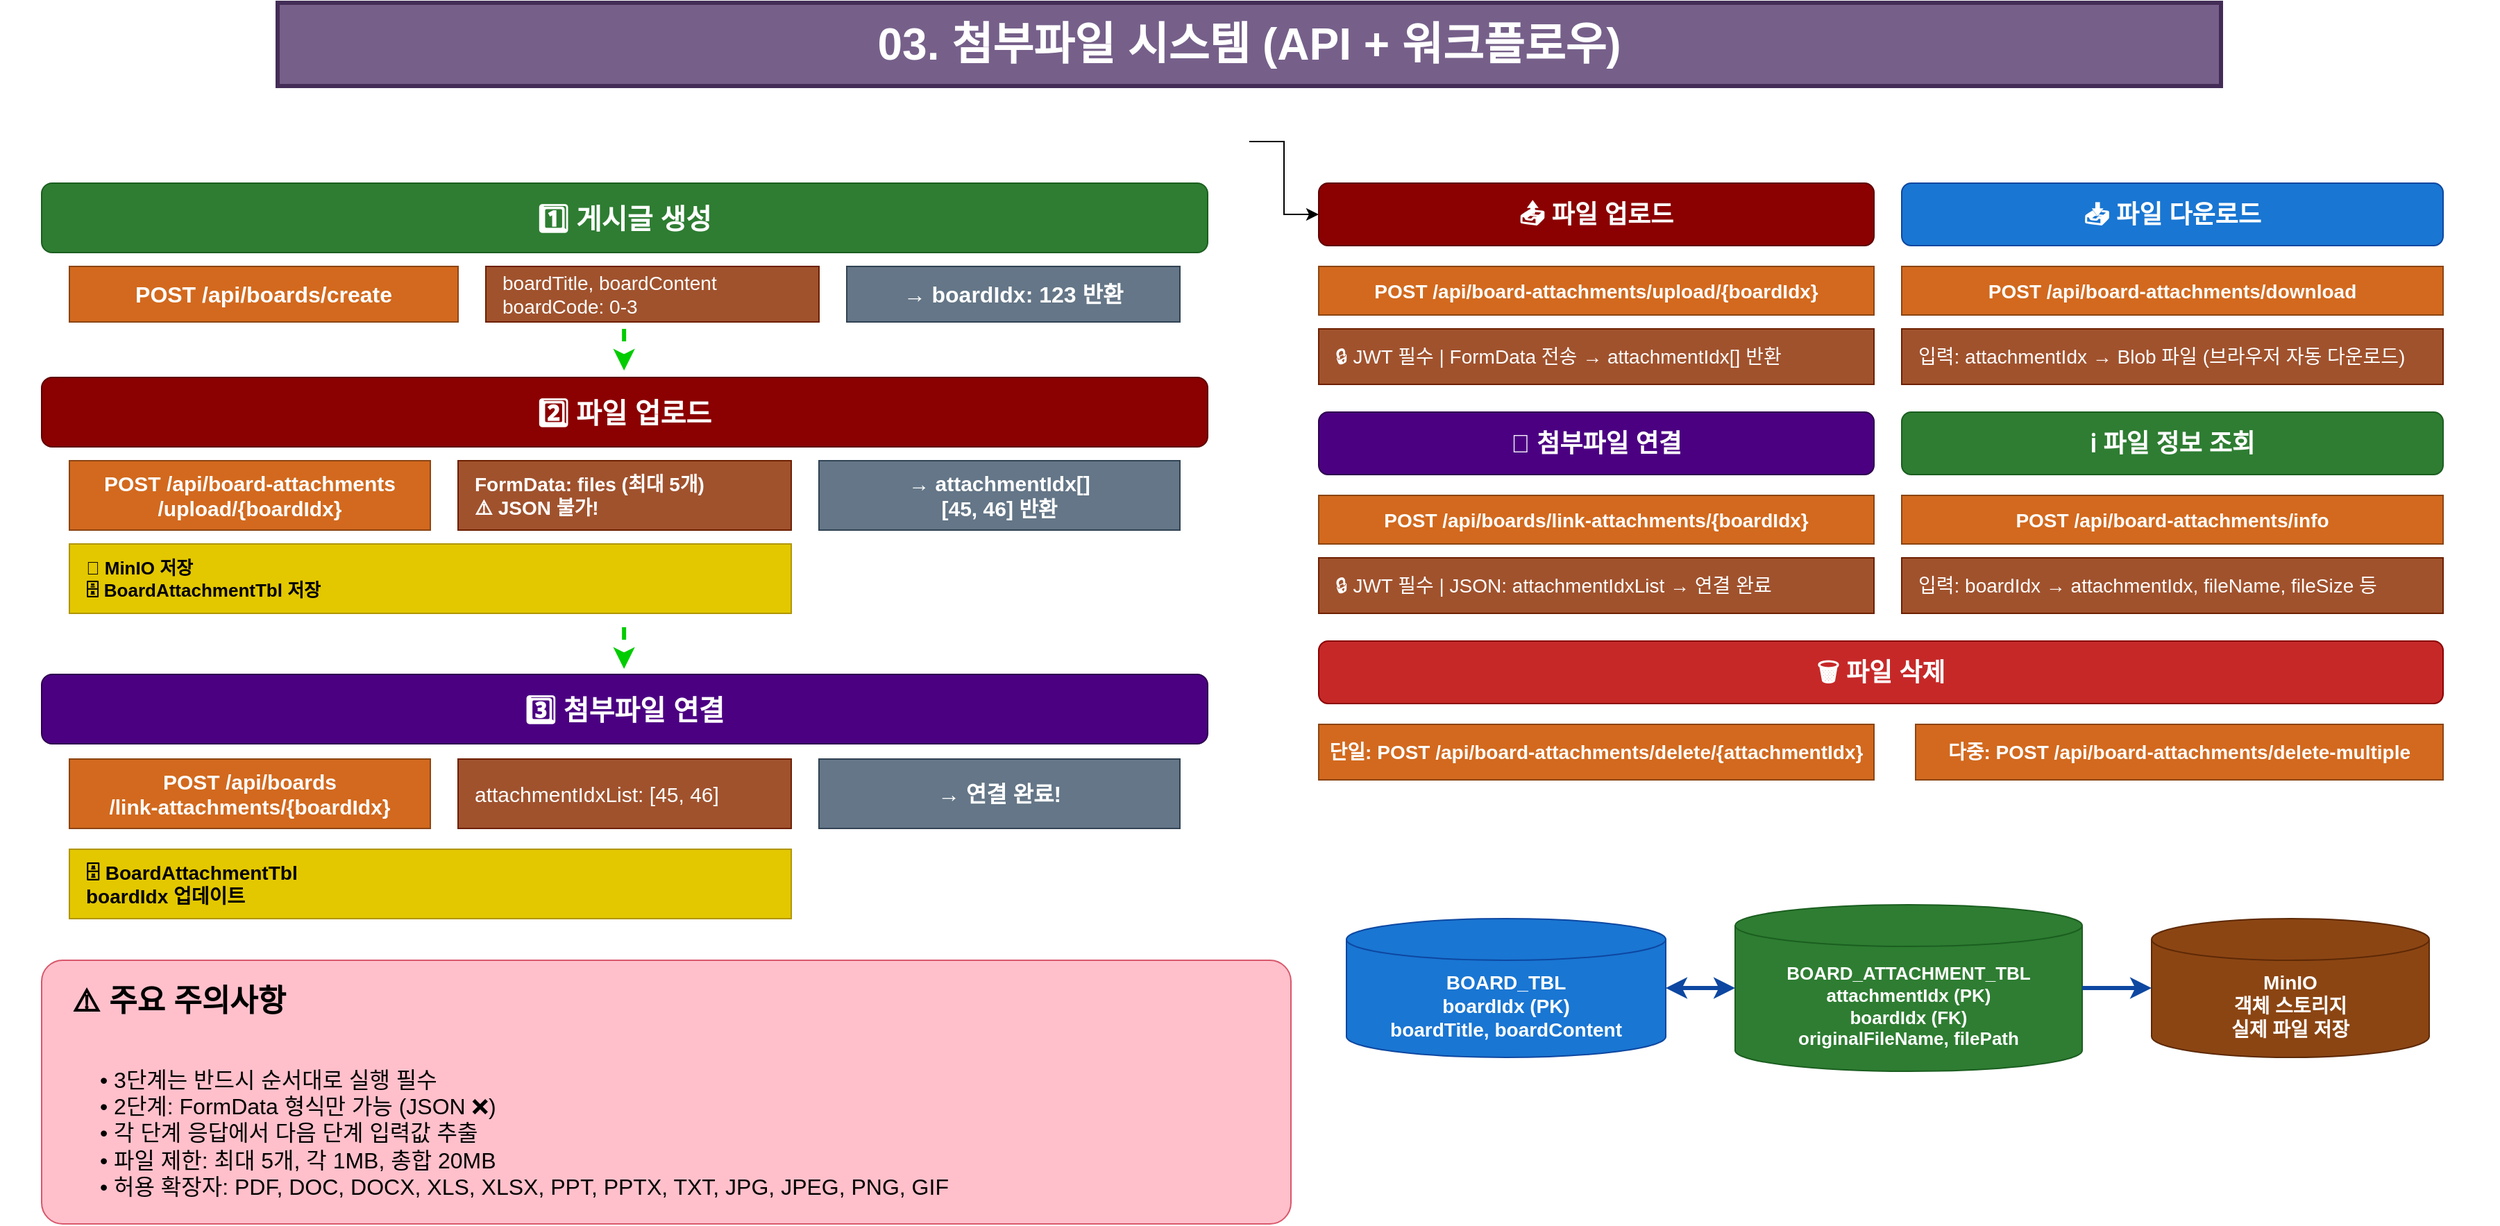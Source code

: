 <mxfile scale="1" border="15" version="28.2.8">
  <diagram name="Attachment Complete" id="attachment-complete">
    <mxGraphModel dx="983" dy="536" grid="1" gridSize="10" guides="1" tooltips="1" connect="1" arrows="1" fold="1" page="1" pageScale="1" pageWidth="1920" pageHeight="1080" background="light-dark(#FFFFFF,#FFFFFF)" math="0" shadow="0">
      <root>
        <mxCell id="0" />
        <mxCell id="1" parent="0" />
        <mxCell id="title" value="03. 첨부파일 시스템 (API + 워크플로우)" style="text;html=1;strokeColor=#432D57;fillColor=#76608a;align=center;verticalAlign=middle;whiteSpace=wrap;rounded=0;fontSize=32;fontStyle=1;fontColor=#ffffff;strokeWidth=3;" parent="1" vertex="1">
          <mxGeometry x="260" y="50" width="1400" height="60" as="geometry" />
        </mxCell>
        <mxCell id="m0r0hmJ436ld6sedApBM-1" value="" style="edgeStyle=orthogonalEdgeStyle;rounded=0;orthogonalLoop=1;jettySize=auto;html=1;" parent="1" source="workflow-section" target="api-upload-title" edge="1">
          <mxGeometry relative="1" as="geometry" />
        </mxCell>
        <mxCell id="workflow-section" value="🔄 3단계 워크플로우" style="rounded=0;whiteSpace=wrap;html=1;fillColor=none;strokeColor=none;fontSize=24;fontStyle=1;fontColor=#ffffff;align=left;verticalAlign=top;spacingLeft=20;spacingTop=10;points=[[0,0,0,0,0],[0,0.25,0,0,0],[0,0.5,0,0,0],[0,0.75,0,0,0],[0,1,0,0,0],[0.25,0,0,0,0],[0.25,1,0,0,0],[0.5,0,0,0,0],[0.5,1,0,0,0],[0.75,0,0,0,0],[0.75,1,0,0,0],[1,0,0,0,0],[1,0.25,0,0,0],[1,0.5,0,0,0],[1,0.75,0,0,0],[1,1,0,0,0]];" parent="1" vertex="1">
          <mxGeometry x="60" y="120" width="900" height="60" as="geometry" />
        </mxCell>
        <mxCell id="step1-box" value="1️⃣ 게시글 생성" style="rounded=1;whiteSpace=wrap;html=1;fillColor=#2e7d32;strokeColor=#1b5e20;fontSize=20;fontStyle=1;fontColor=#ffffff;" parent="1" vertex="1">
          <mxGeometry x="90" y="180" width="840" height="50" as="geometry" />
        </mxCell>
        <mxCell id="step1-api" value="POST /api/boards/create" style="rounded=0;whiteSpace=wrap;html=1;fillColor=#d2691e;strokeColor=#8B4513;fontSize=16;fontColor=light-dark(#FFFFFF,#FFFFFF);fontStyle=1;" parent="1" vertex="1">
          <mxGeometry x="110" y="240" width="280" height="40" as="geometry" />
        </mxCell>
        <mxCell id="step1-data" value="boardTitle, boardContent&#xa;boardCode: 0-3" style="rounded=0;whiteSpace=wrap;html=1;fillColor=#a0522d;strokeColor=#6D1F00;fontSize=14;align=left;spacingLeft=10;fontColor=#ffffff;" parent="1" vertex="1">
          <mxGeometry x="410" y="240" width="240" height="40" as="geometry" />
        </mxCell>
        <mxCell id="step1-result" value="→ boardIdx: 123 반환" style="rounded=0;whiteSpace=wrap;html=1;fillColor=#647687;strokeColor=#314354;fontSize=16;fontColor=#ffffff;fontStyle=1;" parent="1" vertex="1">
          <mxGeometry x="670" y="240" width="240" height="40" as="geometry" />
        </mxCell>
        <mxCell id="arrow1" value="" style="endArrow=classic;html=1;rounded=0;strokeWidth=3;strokeColor=#00cc00;dashed=1;fontColor=light-dark(#FFFFFF,#FFFFFF);" parent="1" edge="1">
          <mxGeometry width="50" height="50" relative="1" as="geometry">
            <mxPoint x="509.57" y="285" as="sourcePoint" />
            <mxPoint x="509.57" y="315" as="targetPoint" />
          </mxGeometry>
        </mxCell>
        <mxCell id="step2-box" value="2️⃣ 파일 업로드" style="rounded=1;whiteSpace=wrap;html=1;fillColor=#8b0000;strokeColor=#5d0000;fontSize=20;fontStyle=1;fontColor=#ffffff;" parent="1" vertex="1">
          <mxGeometry x="90" y="320" width="840" height="50" as="geometry" />
        </mxCell>
        <mxCell id="step2-api" value="POST /api/board-attachments&#xa;/upload/{boardIdx}" style="rounded=0;whiteSpace=wrap;html=1;fillColor=#d2691e;strokeColor=#8B4513;fontSize=15;fontColor=light-dark(#FFFFFF,#FFFFFF);fontStyle=1;" parent="1" vertex="1">
          <mxGeometry x="110" y="380" width="260" height="50" as="geometry" />
        </mxCell>
        <mxCell id="step2-data" value="FormData: files (최대 5개)&#xa;⚠️ JSON 불가!" style="rounded=0;whiteSpace=wrap;html=1;fillColor=#a0522d;strokeColor=#6D1F00;fontSize=14;align=left;spacingLeft=10;fontColor=#ffffff;fontStyle=1;" parent="1" vertex="1">
          <mxGeometry x="390" y="380" width="240" height="50" as="geometry" />
        </mxCell>
        <mxCell id="step2-storage" value="📁 MinIO 저장&#xa;🗄️ BoardAttachmentTbl 저장" style="rounded=0;whiteSpace=wrap;html=1;fillColor=#e3c800;strokeColor=#B09500;fontSize=13;align=left;spacingLeft=10;fontColor=#000000;fontStyle=1;" parent="1" vertex="1">
          <mxGeometry x="110" y="440" width="520" height="50" as="geometry" />
        </mxCell>
        <mxCell id="step2-result" value="→ attachmentIdx[]&#xa;  [45, 46] 반환" style="rounded=0;whiteSpace=wrap;html=1;fillColor=#647687;strokeColor=#314354;fontSize=15;fontColor=#ffffff;fontStyle=1;" parent="1" vertex="1">
          <mxGeometry x="650" y="380" width="260" height="50" as="geometry" />
        </mxCell>
        <mxCell id="arrow2" value="" style="endArrow=classic;html=1;rounded=0;strokeWidth=3;strokeColor=#00cc00;dashed=1;fontColor=light-dark(#FFFFFF,#FFFFFF);" parent="1" edge="1">
          <mxGeometry width="50" height="50" relative="1" as="geometry">
            <mxPoint x="509.57" y="500" as="sourcePoint" />
            <mxPoint x="509.57" y="530" as="targetPoint" />
          </mxGeometry>
        </mxCell>
        <mxCell id="step3-box" value="3️⃣ 첨부파일 연결" style="rounded=1;whiteSpace=wrap;html=1;fillColor=#4b0082;strokeColor=#2d004e;fontSize=20;fontStyle=1;fontColor=#ffffff;" parent="1" vertex="1">
          <mxGeometry x="90" y="534" width="840" height="50" as="geometry" />
        </mxCell>
        <mxCell id="step3-api" value="POST /api/boards&#xa;/link-attachments/{boardIdx}" style="rounded=0;whiteSpace=wrap;html=1;fillColor=#d2691e;strokeColor=#8B4513;fontSize=15;fontColor=light-dark(#FFFFFF,#FFFFFF);fontStyle=1;" parent="1" vertex="1">
          <mxGeometry x="110" y="595" width="260" height="50" as="geometry" />
        </mxCell>
        <mxCell id="step3-data" value="attachmentIdxList: [45, 46]" style="rounded=0;whiteSpace=wrap;html=1;fillColor=#a0522d;strokeColor=#6D1F00;fontSize=15;align=left;spacingLeft=10;fontColor=#ffffff;" parent="1" vertex="1">
          <mxGeometry x="390" y="595" width="240" height="50" as="geometry" />
        </mxCell>
        <mxCell id="step3-db" value="🗄️ BoardAttachmentTbl&#xa;boardIdx 업데이트" style="rounded=0;whiteSpace=wrap;html=1;fillColor=#e3c800;strokeColor=#B09500;fontSize=14;align=left;spacingLeft=10;fontColor=#000000;fontStyle=1;" parent="1" vertex="1">
          <mxGeometry x="110" y="660" width="520" height="50" as="geometry" />
        </mxCell>
        <mxCell id="step3-result" value="→ 연결 완료!" style="rounded=0;whiteSpace=wrap;html=1;fillColor=#647687;strokeColor=#314354;fontSize=16;fontColor=#ffffff;fontStyle=1;" parent="1" vertex="1">
          <mxGeometry x="650" y="595" width="260" height="50" as="geometry" />
        </mxCell>
        <mxCell id="api-section" value="📡 API 엔드포인트" style="rounded=0;whiteSpace=wrap;html=1;fillColor=none;strokeColor=none;fontSize=24;fontStyle=1;fontColor=#ffffff;align=left;verticalAlign=top;spacingLeft=20;spacingTop=10;" parent="1" vertex="1">
          <mxGeometry x="1000" y="120" width="860" height="60" as="geometry" />
        </mxCell>
        <mxCell id="api-upload-title" value="📤 파일 업로드" style="rounded=1;whiteSpace=wrap;html=1;fillColor=#8b0000;strokeColor=#5d0000;fontSize=18;fontStyle=1;fontColor=#ffffff;" parent="1" vertex="1">
          <mxGeometry x="1010" y="180" width="400" height="45" as="geometry" />
        </mxCell>
        <mxCell id="api-upload" value="POST /api/board-attachments/upload/{boardIdx}" style="rounded=0;whiteSpace=wrap;html=1;fillColor=#d2691e;strokeColor=#8B4513;fontSize=14;fontColor=light-dark(#FFFFFF,#FFFFFF);fontStyle=1;" parent="1" vertex="1">
          <mxGeometry x="1010" y="240" width="400" height="35" as="geometry" />
        </mxCell>
        <mxCell id="api-upload-detail" value="🔒 JWT 필수 | FormData 전송 → attachmentIdx[] 반환" style="rounded=0;whiteSpace=wrap;html=1;fillColor=#a0522d;strokeColor=#6D1F00;fontSize=14;align=left;spacingLeft=10;fontColor=#ffffff;" parent="1" vertex="1">
          <mxGeometry x="1010" y="285" width="400" height="40" as="geometry" />
        </mxCell>
        <mxCell id="api-link-title" value="🔗 첨부파일 연결" style="rounded=1;whiteSpace=wrap;html=1;fillColor=#4b0082;strokeColor=#2d004e;fontSize=18;fontStyle=1;fontColor=#ffffff;" parent="1" vertex="1">
          <mxGeometry x="1010" y="345" width="400" height="45" as="geometry" />
        </mxCell>
        <mxCell id="api-link" value="POST /api/boards/link-attachments/{boardIdx}" style="rounded=0;whiteSpace=wrap;html=1;fillColor=#d2691e;strokeColor=#8B4513;fontSize=14;fontColor=light-dark(#FFFFFF,#FFFFFF);fontStyle=1;" parent="1" vertex="1">
          <mxGeometry x="1010" y="405" width="400" height="35" as="geometry" />
        </mxCell>
        <mxCell id="api-link-detail" value="🔒 JWT 필수 | JSON: attachmentIdxList → 연결 완료" style="rounded=0;whiteSpace=wrap;html=1;fillColor=#a0522d;strokeColor=#6D1F00;fontSize=14;align=left;spacingLeft=10;fontColor=#ffffff;" parent="1" vertex="1">
          <mxGeometry x="1010" y="450" width="400" height="40" as="geometry" />
        </mxCell>
        <mxCell id="api-download-title" value="📥 파일 다운로드" style="rounded=1;whiteSpace=wrap;html=1;fillColor=#1976d2;strokeColor=#0d47a1;fontSize=18;fontStyle=1;fontColor=#ffffff;" parent="1" vertex="1">
          <mxGeometry x="1430" y="180" width="390" height="45" as="geometry" />
        </mxCell>
        <mxCell id="api-download" value="POST /api/board-attachments/download" style="rounded=0;whiteSpace=wrap;html=1;fillColor=#d2691e;strokeColor=#8B4513;fontSize=14;fontColor=light-dark(#FFFFFF,#FFFFFF);fontStyle=1;" parent="1" vertex="1">
          <mxGeometry x="1430" y="240" width="390" height="35" as="geometry" />
        </mxCell>
        <mxCell id="api-download-detail" value="입력: attachmentIdx&amp;nbsp;→ Blob 파일 (브라우저 자동 다운로드)" style="rounded=0;whiteSpace=wrap;html=1;fillColor=#a0522d;strokeColor=#6D1F00;fontSize=14;align=left;spacingLeft=10;fontColor=#ffffff;" parent="1" vertex="1">
          <mxGeometry x="1430" y="285" width="390" height="40" as="geometry" />
        </mxCell>
        <mxCell id="api-info-title" value="ℹ️ 파일 정보 조회" style="rounded=1;whiteSpace=wrap;html=1;fillColor=#2e7d32;strokeColor=#1b5e20;fontSize=18;fontStyle=1;fontColor=#ffffff;" parent="1" vertex="1">
          <mxGeometry x="1430" y="345" width="390" height="45" as="geometry" />
        </mxCell>
        <mxCell id="api-info" value="POST /api/board-attachments/info" style="rounded=0;whiteSpace=wrap;html=1;fillColor=#d2691e;strokeColor=#8B4513;fontSize=14;fontColor=light-dark(#FFFFFF,#FFFFFF);fontStyle=1;" parent="1" vertex="1">
          <mxGeometry x="1430" y="405" width="390" height="35" as="geometry" />
        </mxCell>
        <mxCell id="api-info-detail" value="입력: boardIdx&amp;nbsp;→ attachmentIdx, fileName, fileSize 등" style="rounded=0;whiteSpace=wrap;html=1;fillColor=#a0522d;strokeColor=#6D1F00;fontSize=14;align=left;spacingLeft=10;fontColor=#ffffff;" parent="1" vertex="1">
          <mxGeometry x="1430" y="450" width="390" height="40" as="geometry" />
        </mxCell>
        <mxCell id="api-delete-title" value="🗑️ 파일 삭제" style="rounded=1;whiteSpace=wrap;html=1;fillColor=#c62828;strokeColor=#8b0000;fontSize=18;fontStyle=1;fontColor=#ffffff;" parent="1" vertex="1">
          <mxGeometry x="1010" y="510" width="810" height="45" as="geometry" />
        </mxCell>
        <mxCell id="api-delete-single" value="단일: POST /api/board-attachments/delete/{attachmentIdx}" style="rounded=0;whiteSpace=wrap;html=1;fillColor=#d2691e;strokeColor=#8B4513;fontSize=14;fontColor=light-dark(#FFFFFF,#FFFFFF);fontStyle=1" parent="1" vertex="1">
          <mxGeometry x="1010" y="570" width="400" height="40" as="geometry" />
        </mxCell>
        <mxCell id="api-delete-multiple" value="다중: POST /api/board-attachments/delete-multiple" style="rounded=0;whiteSpace=wrap;html=1;fillColor=#d2691e;strokeColor=#8B4513;fontSize=14;fontColor=light-dark(#FFFFFF,#FFFFFF);fontStyle=1" parent="1" vertex="1">
          <mxGeometry x="1440" y="570" width="380" height="40" as="geometry" />
        </mxCell>
        <mxCell id="db-section" value="🗄️ 데이터베이스 구조" style="rounded=0;whiteSpace=wrap;html=1;fillColor=none;strokeColor=none;fontSize=24;fontStyle=1;fontColor=#ffffff;align=left;verticalAlign=top;spacingLeft=20;spacingTop=10;" parent="1" vertex="1">
          <mxGeometry x="1000" y="650" width="860" height="50" as="geometry" />
        </mxCell>
        <mxCell id="db-board" value="BOARD_TBL&#xa;boardIdx (PK)&#xa;boardTitle, boardContent" style="shape=cylinder3;whiteSpace=wrap;html=1;boundedLbl=1;backgroundOutline=1;size=15;fillColor=#1976d2;strokeColor=#0d47a1;fontSize=14;fontColor=#ffffff;fontStyle=1;" parent="1" vertex="1">
          <mxGeometry x="1030" y="710" width="230" height="100" as="geometry" />
        </mxCell>
        <mxCell id="db-attachment" value="BOARD_ATTACHMENT_TBL&#xa;attachmentIdx (PK)&#xa;boardIdx (FK)&#xa;originalFileName, filePath" style="shape=cylinder3;whiteSpace=wrap;html=1;boundedLbl=1;backgroundOutline=1;size=15;fillColor=#2e7d32;strokeColor=#1b5e20;fontSize=13;fontColor=#ffffff;fontStyle=1;" parent="1" vertex="1">
          <mxGeometry x="1310" y="700" width="250" height="120" as="geometry" />
        </mxCell>
        <mxCell id="db-minio" value="MinIO&#xa;객체 스토리지&#xa;실제 파일 저장" style="shape=cylinder3;whiteSpace=wrap;html=1;boundedLbl=1;backgroundOutline=1;size=15;fillColor=#8b4513;strokeColor=#5d2906;fontSize=14;fontColor=#ffffff;fontStyle=1;" parent="1" vertex="1">
          <mxGeometry x="1610" y="710" width="200" height="100" as="geometry" />
        </mxCell>
        <mxCell id="db-arrow1" value="" style="endArrow=classic;html=1;rounded=0;strokeWidth=3;strokeColor=light-dark(#0D47A1,#0000FF);startArrow=classic;startFill=1;exitX=1;exitY=0.5;exitDx=0;exitDy=0;exitPerimeter=0;entryX=0;entryY=0.5;entryDx=0;entryDy=0;entryPerimeter=0;" parent="1" source="db-board" target="db-attachment" edge="1">
          <mxGeometry width="50" height="50" relative="1" as="geometry">
            <mxPoint x="1260" y="759.58" as="sourcePoint" />
            <mxPoint x="1290" y="759.58" as="targetPoint" />
          </mxGeometry>
        </mxCell>
        <mxCell id="db-arrow2" value="" style="endArrow=classic;html=1;rounded=0;strokeWidth=3;strokeColor=light-dark(#0D47A1,#0000FF);entryX=0;entryY=0.5;entryDx=0;entryDy=0;entryPerimeter=0;exitX=1;exitY=0.5;exitDx=0;exitDy=0;exitPerimeter=0;" parent="1" source="db-attachment" target="db-minio" edge="1">
          <mxGeometry width="50" height="50" relative="1" as="geometry">
            <mxPoint x="1550" y="760" as="sourcePoint" />
            <mxPoint x="1580" y="760" as="targetPoint" />
          </mxGeometry>
        </mxCell>
        <mxCell id="warning-section" value="⚠️ 주요 주의사항" style="rounded=1;whaceWrap;html=1;fillColor=#ffc0cb;strokeColor=#d8576b;fontSize=22;fontStyle=1;fontColor=#000000;align=left;verticalAlign=top;spacingLeft=20;spacingTop=10;arcSize=8;" parent="1" vertex="1">
          <mxGeometry x="90" y="740" width="900" height="190" as="geometry" />
        </mxCell>
        <mxCell id="warning-content" value="• 3단계는 반드시 순서대로 실행 필수&lt;br&gt;• 2단계: FormData 형식만 가능 (JSON ❌)&lt;br&gt;• 각 단계 응답에서 다음 단계 입력값 추출&lt;br&gt;• 파일 제한: 최대 5개, 각 1MB, 총합 20MB&lt;br&gt;• 허용 확장자: PDF, DOC, DOCX, XLS, XLSX, PPT, PPTX, TXT, JPG, JPEG, PNG, GIF" style="text;html=1;strokeColor=none;fillColor=none;align=left;verticalAlign=top;whiteSpace=wrap;rounded=0;fontSize=16;spacingLeft=20;spacingTop=10;fontColor=#000000;" parent="1" vertex="1">
          <mxGeometry x="110" y="800" width="860" height="100" as="geometry" />
        </mxCell>
      </root>
    </mxGraphModel>
  </diagram>
</mxfile>
